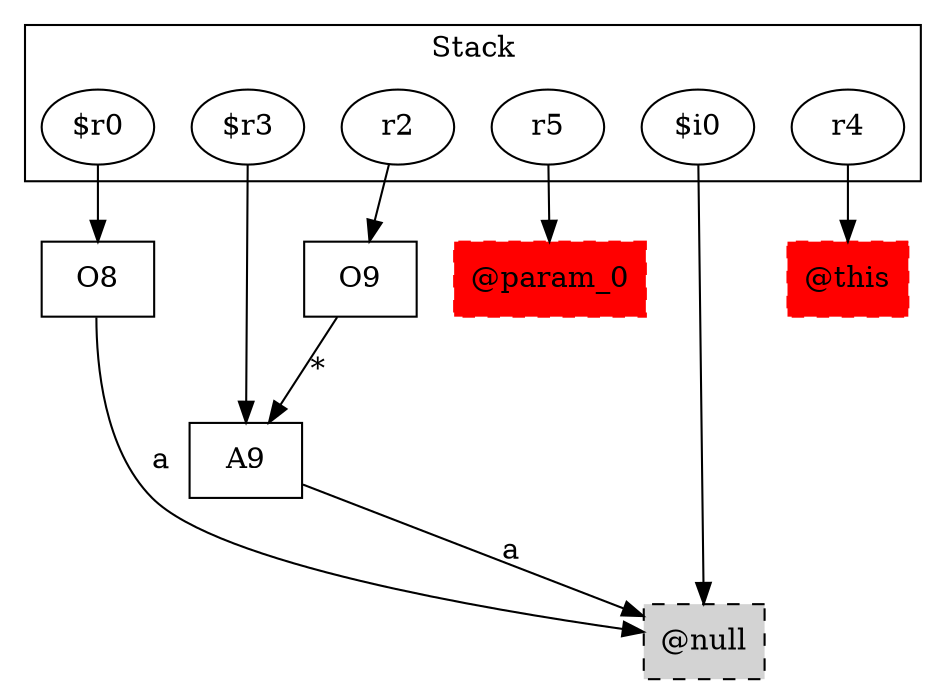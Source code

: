 digraph sample {
  rankDir="LR";
  subgraph cluster_0 {
    label="Stack"
    "r2"; "$r0"; "$i0"; "r5"; "$r3"; "r4"; 
  }
  "r2" -> { O9[shape=box]};
  "$r0" -> { O8[shape=box]};
  "$i0" -> { "@null"[shape=box]};
  "r5" -> { "@param_0"[shape=box]};
  "$r3" -> { A9[shape=box]};
  "r4" -> { "@this"[shape=box]};
  "@null"[shape=box, style="filled,dashed"];
  A9 -> "@null"[label="a", weight="0.2"]
  O8 -> "@null"[label="a", weight="0.2"]
  O9 -> A9[label="*", weight="0.2"]
  "@this"[shape=box, style="filled,dashed"];
  "@param_0"[shape=box, style="filled,dashed"];
  "@this"[color="red"];
  "@param_0"[color="red"];
}
